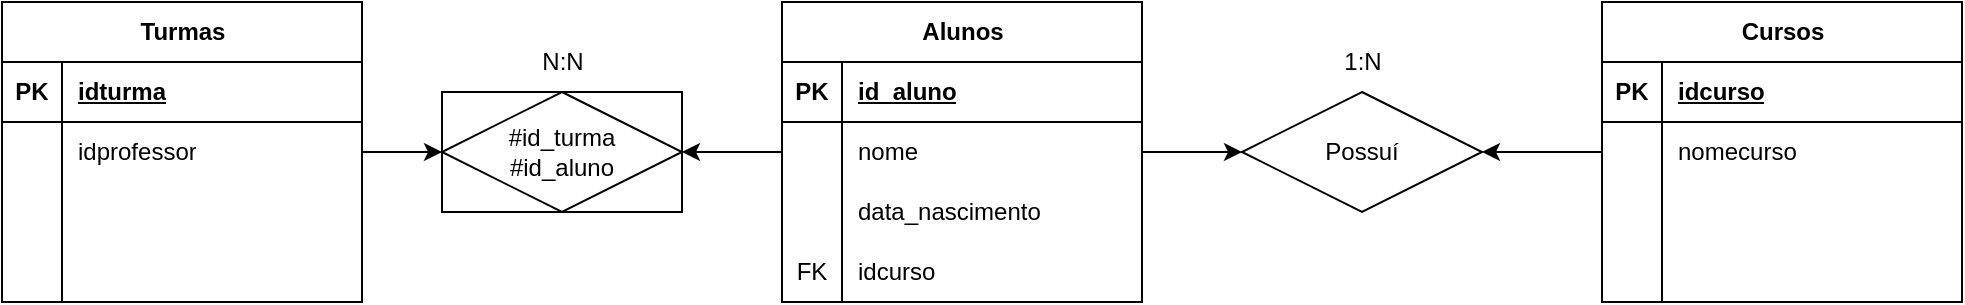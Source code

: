 <mxfile version="24.2.5" type="github">
  <diagram id="R2lEEEUBdFMjLlhIrx00" name="Page-1">
    <mxGraphModel dx="1249" dy="505" grid="1" gridSize="10" guides="1" tooltips="1" connect="1" arrows="1" fold="1" page="1" pageScale="1" pageWidth="850" pageHeight="1100" math="0" shadow="0" extFonts="Permanent Marker^https://fonts.googleapis.com/css?family=Permanent+Marker">
      <root>
        <mxCell id="0" />
        <mxCell id="1" parent="0" />
        <mxCell id="EQeM3KZM879ghLlxWwIe-1" value="Turmas" style="shape=table;startSize=30;container=1;collapsible=1;childLayout=tableLayout;fixedRows=1;rowLines=0;fontStyle=1;align=center;resizeLast=1;html=1;" parent="1" vertex="1">
          <mxGeometry y="80" width="180" height="150" as="geometry" />
        </mxCell>
        <mxCell id="EQeM3KZM879ghLlxWwIe-2" value="" style="shape=tableRow;horizontal=0;startSize=0;swimlaneHead=0;swimlaneBody=0;fillColor=none;collapsible=0;dropTarget=0;points=[[0,0.5],[1,0.5]];portConstraint=eastwest;top=0;left=0;right=0;bottom=1;" parent="EQeM3KZM879ghLlxWwIe-1" vertex="1">
          <mxGeometry y="30" width="180" height="30" as="geometry" />
        </mxCell>
        <mxCell id="EQeM3KZM879ghLlxWwIe-3" value="PK" style="shape=partialRectangle;connectable=0;fillColor=none;top=0;left=0;bottom=0;right=0;fontStyle=1;overflow=hidden;whiteSpace=wrap;html=1;" parent="EQeM3KZM879ghLlxWwIe-2" vertex="1">
          <mxGeometry width="30" height="30" as="geometry">
            <mxRectangle width="30" height="30" as="alternateBounds" />
          </mxGeometry>
        </mxCell>
        <mxCell id="EQeM3KZM879ghLlxWwIe-4" value="idturma" style="shape=partialRectangle;connectable=0;fillColor=none;top=0;left=0;bottom=0;right=0;align=left;spacingLeft=6;fontStyle=5;overflow=hidden;whiteSpace=wrap;html=1;" parent="EQeM3KZM879ghLlxWwIe-2" vertex="1">
          <mxGeometry x="30" width="150" height="30" as="geometry">
            <mxRectangle width="150" height="30" as="alternateBounds" />
          </mxGeometry>
        </mxCell>
        <mxCell id="EQeM3KZM879ghLlxWwIe-5" value="" style="shape=tableRow;horizontal=0;startSize=0;swimlaneHead=0;swimlaneBody=0;fillColor=none;collapsible=0;dropTarget=0;points=[[0,0.5],[1,0.5]];portConstraint=eastwest;top=0;left=0;right=0;bottom=0;" parent="EQeM3KZM879ghLlxWwIe-1" vertex="1">
          <mxGeometry y="60" width="180" height="30" as="geometry" />
        </mxCell>
        <mxCell id="EQeM3KZM879ghLlxWwIe-6" value="" style="shape=partialRectangle;connectable=0;fillColor=none;top=0;left=0;bottom=0;right=0;editable=1;overflow=hidden;whiteSpace=wrap;html=1;" parent="EQeM3KZM879ghLlxWwIe-5" vertex="1">
          <mxGeometry width="30" height="30" as="geometry">
            <mxRectangle width="30" height="30" as="alternateBounds" />
          </mxGeometry>
        </mxCell>
        <mxCell id="EQeM3KZM879ghLlxWwIe-7" value="idprofessor" style="shape=partialRectangle;connectable=0;fillColor=none;top=0;left=0;bottom=0;right=0;align=left;spacingLeft=6;overflow=hidden;whiteSpace=wrap;html=1;" parent="EQeM3KZM879ghLlxWwIe-5" vertex="1">
          <mxGeometry x="30" width="150" height="30" as="geometry">
            <mxRectangle width="150" height="30" as="alternateBounds" />
          </mxGeometry>
        </mxCell>
        <mxCell id="EQeM3KZM879ghLlxWwIe-8" value="" style="shape=tableRow;horizontal=0;startSize=0;swimlaneHead=0;swimlaneBody=0;fillColor=none;collapsible=0;dropTarget=0;points=[[0,0.5],[1,0.5]];portConstraint=eastwest;top=0;left=0;right=0;bottom=0;" parent="EQeM3KZM879ghLlxWwIe-1" vertex="1">
          <mxGeometry y="90" width="180" height="30" as="geometry" />
        </mxCell>
        <mxCell id="EQeM3KZM879ghLlxWwIe-9" value="" style="shape=partialRectangle;connectable=0;fillColor=none;top=0;left=0;bottom=0;right=0;editable=1;overflow=hidden;whiteSpace=wrap;html=1;" parent="EQeM3KZM879ghLlxWwIe-8" vertex="1">
          <mxGeometry width="30" height="30" as="geometry">
            <mxRectangle width="30" height="30" as="alternateBounds" />
          </mxGeometry>
        </mxCell>
        <mxCell id="EQeM3KZM879ghLlxWwIe-10" value="" style="shape=partialRectangle;connectable=0;fillColor=none;top=0;left=0;bottom=0;right=0;align=left;spacingLeft=6;overflow=hidden;whiteSpace=wrap;html=1;" parent="EQeM3KZM879ghLlxWwIe-8" vertex="1">
          <mxGeometry x="30" width="150" height="30" as="geometry">
            <mxRectangle width="150" height="30" as="alternateBounds" />
          </mxGeometry>
        </mxCell>
        <mxCell id="EQeM3KZM879ghLlxWwIe-11" value="" style="shape=tableRow;horizontal=0;startSize=0;swimlaneHead=0;swimlaneBody=0;fillColor=none;collapsible=0;dropTarget=0;points=[[0,0.5],[1,0.5]];portConstraint=eastwest;top=0;left=0;right=0;bottom=0;" parent="EQeM3KZM879ghLlxWwIe-1" vertex="1">
          <mxGeometry y="120" width="180" height="30" as="geometry" />
        </mxCell>
        <mxCell id="EQeM3KZM879ghLlxWwIe-12" value="" style="shape=partialRectangle;connectable=0;fillColor=none;top=0;left=0;bottom=0;right=0;editable=1;overflow=hidden;whiteSpace=wrap;html=1;" parent="EQeM3KZM879ghLlxWwIe-11" vertex="1">
          <mxGeometry width="30" height="30" as="geometry">
            <mxRectangle width="30" height="30" as="alternateBounds" />
          </mxGeometry>
        </mxCell>
        <mxCell id="EQeM3KZM879ghLlxWwIe-13" value="" style="shape=partialRectangle;connectable=0;fillColor=none;top=0;left=0;bottom=0;right=0;align=left;spacingLeft=6;overflow=hidden;whiteSpace=wrap;html=1;" parent="EQeM3KZM879ghLlxWwIe-11" vertex="1">
          <mxGeometry x="30" width="150" height="30" as="geometry">
            <mxRectangle width="150" height="30" as="alternateBounds" />
          </mxGeometry>
        </mxCell>
        <mxCell id="EQeM3KZM879ghLlxWwIe-47" style="edgeStyle=orthogonalEdgeStyle;rounded=0;orthogonalLoop=1;jettySize=auto;html=1;entryX=1;entryY=0.5;entryDx=0;entryDy=0;" parent="1" source="EQeM3KZM879ghLlxWwIe-14" edge="1">
          <mxGeometry relative="1" as="geometry">
            <mxPoint x="340" y="155" as="targetPoint" />
          </mxGeometry>
        </mxCell>
        <mxCell id="EQeM3KZM879ghLlxWwIe-14" value="Alunos" style="shape=table;startSize=30;container=1;collapsible=1;childLayout=tableLayout;fixedRows=1;rowLines=0;fontStyle=1;align=center;resizeLast=1;html=1;" parent="1" vertex="1">
          <mxGeometry x="390" y="80" width="180" height="150" as="geometry" />
        </mxCell>
        <mxCell id="EQeM3KZM879ghLlxWwIe-15" value="" style="shape=tableRow;horizontal=0;startSize=0;swimlaneHead=0;swimlaneBody=0;fillColor=none;collapsible=0;dropTarget=0;points=[[0,0.5],[1,0.5]];portConstraint=eastwest;top=0;left=0;right=0;bottom=1;" parent="EQeM3KZM879ghLlxWwIe-14" vertex="1">
          <mxGeometry y="30" width="180" height="30" as="geometry" />
        </mxCell>
        <mxCell id="EQeM3KZM879ghLlxWwIe-16" value="PK" style="shape=partialRectangle;connectable=0;fillColor=none;top=0;left=0;bottom=0;right=0;fontStyle=1;overflow=hidden;whiteSpace=wrap;html=1;" parent="EQeM3KZM879ghLlxWwIe-15" vertex="1">
          <mxGeometry width="30" height="30" as="geometry">
            <mxRectangle width="30" height="30" as="alternateBounds" />
          </mxGeometry>
        </mxCell>
        <mxCell id="EQeM3KZM879ghLlxWwIe-17" value="id_aluno" style="shape=partialRectangle;connectable=0;fillColor=none;top=0;left=0;bottom=0;right=0;align=left;spacingLeft=6;fontStyle=5;overflow=hidden;whiteSpace=wrap;html=1;" parent="EQeM3KZM879ghLlxWwIe-15" vertex="1">
          <mxGeometry x="30" width="150" height="30" as="geometry">
            <mxRectangle width="150" height="30" as="alternateBounds" />
          </mxGeometry>
        </mxCell>
        <mxCell id="EQeM3KZM879ghLlxWwIe-18" value="" style="shape=tableRow;horizontal=0;startSize=0;swimlaneHead=0;swimlaneBody=0;fillColor=none;collapsible=0;dropTarget=0;points=[[0,0.5],[1,0.5]];portConstraint=eastwest;top=0;left=0;right=0;bottom=0;" parent="EQeM3KZM879ghLlxWwIe-14" vertex="1">
          <mxGeometry y="60" width="180" height="30" as="geometry" />
        </mxCell>
        <mxCell id="EQeM3KZM879ghLlxWwIe-19" value="" style="shape=partialRectangle;connectable=0;fillColor=none;top=0;left=0;bottom=0;right=0;editable=1;overflow=hidden;whiteSpace=wrap;html=1;" parent="EQeM3KZM879ghLlxWwIe-18" vertex="1">
          <mxGeometry width="30" height="30" as="geometry">
            <mxRectangle width="30" height="30" as="alternateBounds" />
          </mxGeometry>
        </mxCell>
        <mxCell id="EQeM3KZM879ghLlxWwIe-20" value="nome" style="shape=partialRectangle;connectable=0;fillColor=none;top=0;left=0;bottom=0;right=0;align=left;spacingLeft=6;overflow=hidden;whiteSpace=wrap;html=1;" parent="EQeM3KZM879ghLlxWwIe-18" vertex="1">
          <mxGeometry x="30" width="150" height="30" as="geometry">
            <mxRectangle width="150" height="30" as="alternateBounds" />
          </mxGeometry>
        </mxCell>
        <mxCell id="EQeM3KZM879ghLlxWwIe-21" value="" style="shape=tableRow;horizontal=0;startSize=0;swimlaneHead=0;swimlaneBody=0;fillColor=none;collapsible=0;dropTarget=0;points=[[0,0.5],[1,0.5]];portConstraint=eastwest;top=0;left=0;right=0;bottom=0;" parent="EQeM3KZM879ghLlxWwIe-14" vertex="1">
          <mxGeometry y="90" width="180" height="30" as="geometry" />
        </mxCell>
        <mxCell id="EQeM3KZM879ghLlxWwIe-22" value="" style="shape=partialRectangle;connectable=0;fillColor=none;top=0;left=0;bottom=0;right=0;editable=1;overflow=hidden;whiteSpace=wrap;html=1;" parent="EQeM3KZM879ghLlxWwIe-21" vertex="1">
          <mxGeometry width="30" height="30" as="geometry">
            <mxRectangle width="30" height="30" as="alternateBounds" />
          </mxGeometry>
        </mxCell>
        <mxCell id="EQeM3KZM879ghLlxWwIe-23" value="data_nascimento" style="shape=partialRectangle;connectable=0;fillColor=none;top=0;left=0;bottom=0;right=0;align=left;spacingLeft=6;overflow=hidden;whiteSpace=wrap;html=1;" parent="EQeM3KZM879ghLlxWwIe-21" vertex="1">
          <mxGeometry x="30" width="150" height="30" as="geometry">
            <mxRectangle width="150" height="30" as="alternateBounds" />
          </mxGeometry>
        </mxCell>
        <mxCell id="EQeM3KZM879ghLlxWwIe-24" value="" style="shape=tableRow;horizontal=0;startSize=0;swimlaneHead=0;swimlaneBody=0;fillColor=none;collapsible=0;dropTarget=0;points=[[0,0.5],[1,0.5]];portConstraint=eastwest;top=0;left=0;right=0;bottom=0;" parent="EQeM3KZM879ghLlxWwIe-14" vertex="1">
          <mxGeometry y="120" width="180" height="30" as="geometry" />
        </mxCell>
        <mxCell id="EQeM3KZM879ghLlxWwIe-25" value="FK" style="shape=partialRectangle;connectable=0;fillColor=none;top=0;left=0;bottom=0;right=0;editable=1;overflow=hidden;whiteSpace=wrap;html=1;" parent="EQeM3KZM879ghLlxWwIe-24" vertex="1">
          <mxGeometry width="30" height="30" as="geometry">
            <mxRectangle width="30" height="30" as="alternateBounds" />
          </mxGeometry>
        </mxCell>
        <mxCell id="EQeM3KZM879ghLlxWwIe-26" value="idcurso" style="shape=partialRectangle;connectable=0;fillColor=none;top=0;left=0;bottom=0;right=0;align=left;spacingLeft=6;overflow=hidden;whiteSpace=wrap;html=1;" parent="EQeM3KZM879ghLlxWwIe-24" vertex="1">
          <mxGeometry x="30" width="150" height="30" as="geometry">
            <mxRectangle width="150" height="30" as="alternateBounds" />
          </mxGeometry>
        </mxCell>
        <mxCell id="EQeM3KZM879ghLlxWwIe-49" style="edgeStyle=orthogonalEdgeStyle;rounded=0;orthogonalLoop=1;jettySize=auto;html=1;entryX=1;entryY=0.5;entryDx=0;entryDy=0;" parent="1" source="EQeM3KZM879ghLlxWwIe-27" target="EQeM3KZM879ghLlxWwIe-45" edge="1">
          <mxGeometry relative="1" as="geometry" />
        </mxCell>
        <mxCell id="EQeM3KZM879ghLlxWwIe-27" value="Cursos" style="shape=table;startSize=30;container=1;collapsible=1;childLayout=tableLayout;fixedRows=1;rowLines=0;fontStyle=1;align=center;resizeLast=1;html=1;" parent="1" vertex="1">
          <mxGeometry x="800" y="80" width="180" height="150" as="geometry" />
        </mxCell>
        <mxCell id="EQeM3KZM879ghLlxWwIe-28" value="" style="shape=tableRow;horizontal=0;startSize=0;swimlaneHead=0;swimlaneBody=0;fillColor=none;collapsible=0;dropTarget=0;points=[[0,0.5],[1,0.5]];portConstraint=eastwest;top=0;left=0;right=0;bottom=1;" parent="EQeM3KZM879ghLlxWwIe-27" vertex="1">
          <mxGeometry y="30" width="180" height="30" as="geometry" />
        </mxCell>
        <mxCell id="EQeM3KZM879ghLlxWwIe-29" value="PK" style="shape=partialRectangle;connectable=0;fillColor=none;top=0;left=0;bottom=0;right=0;fontStyle=1;overflow=hidden;whiteSpace=wrap;html=1;" parent="EQeM3KZM879ghLlxWwIe-28" vertex="1">
          <mxGeometry width="30" height="30" as="geometry">
            <mxRectangle width="30" height="30" as="alternateBounds" />
          </mxGeometry>
        </mxCell>
        <mxCell id="EQeM3KZM879ghLlxWwIe-30" value="idcurso" style="shape=partialRectangle;connectable=0;fillColor=none;top=0;left=0;bottom=0;right=0;align=left;spacingLeft=6;fontStyle=5;overflow=hidden;whiteSpace=wrap;html=1;" parent="EQeM3KZM879ghLlxWwIe-28" vertex="1">
          <mxGeometry x="30" width="150" height="30" as="geometry">
            <mxRectangle width="150" height="30" as="alternateBounds" />
          </mxGeometry>
        </mxCell>
        <mxCell id="EQeM3KZM879ghLlxWwIe-31" value="" style="shape=tableRow;horizontal=0;startSize=0;swimlaneHead=0;swimlaneBody=0;fillColor=none;collapsible=0;dropTarget=0;points=[[0,0.5],[1,0.5]];portConstraint=eastwest;top=0;left=0;right=0;bottom=0;" parent="EQeM3KZM879ghLlxWwIe-27" vertex="1">
          <mxGeometry y="60" width="180" height="30" as="geometry" />
        </mxCell>
        <mxCell id="EQeM3KZM879ghLlxWwIe-32" value="" style="shape=partialRectangle;connectable=0;fillColor=none;top=0;left=0;bottom=0;right=0;editable=1;overflow=hidden;whiteSpace=wrap;html=1;" parent="EQeM3KZM879ghLlxWwIe-31" vertex="1">
          <mxGeometry width="30" height="30" as="geometry">
            <mxRectangle width="30" height="30" as="alternateBounds" />
          </mxGeometry>
        </mxCell>
        <mxCell id="EQeM3KZM879ghLlxWwIe-33" value="nomecurso" style="shape=partialRectangle;connectable=0;fillColor=none;top=0;left=0;bottom=0;right=0;align=left;spacingLeft=6;overflow=hidden;whiteSpace=wrap;html=1;" parent="EQeM3KZM879ghLlxWwIe-31" vertex="1">
          <mxGeometry x="30" width="150" height="30" as="geometry">
            <mxRectangle width="150" height="30" as="alternateBounds" />
          </mxGeometry>
        </mxCell>
        <mxCell id="EQeM3KZM879ghLlxWwIe-34" value="" style="shape=tableRow;horizontal=0;startSize=0;swimlaneHead=0;swimlaneBody=0;fillColor=none;collapsible=0;dropTarget=0;points=[[0,0.5],[1,0.5]];portConstraint=eastwest;top=0;left=0;right=0;bottom=0;" parent="EQeM3KZM879ghLlxWwIe-27" vertex="1">
          <mxGeometry y="90" width="180" height="30" as="geometry" />
        </mxCell>
        <mxCell id="EQeM3KZM879ghLlxWwIe-35" value="" style="shape=partialRectangle;connectable=0;fillColor=none;top=0;left=0;bottom=0;right=0;editable=1;overflow=hidden;whiteSpace=wrap;html=1;" parent="EQeM3KZM879ghLlxWwIe-34" vertex="1">
          <mxGeometry width="30" height="30" as="geometry">
            <mxRectangle width="30" height="30" as="alternateBounds" />
          </mxGeometry>
        </mxCell>
        <mxCell id="EQeM3KZM879ghLlxWwIe-36" value="" style="shape=partialRectangle;connectable=0;fillColor=none;top=0;left=0;bottom=0;right=0;align=left;spacingLeft=6;overflow=hidden;whiteSpace=wrap;html=1;" parent="EQeM3KZM879ghLlxWwIe-34" vertex="1">
          <mxGeometry x="30" width="150" height="30" as="geometry">
            <mxRectangle width="150" height="30" as="alternateBounds" />
          </mxGeometry>
        </mxCell>
        <mxCell id="EQeM3KZM879ghLlxWwIe-37" value="" style="shape=tableRow;horizontal=0;startSize=0;swimlaneHead=0;swimlaneBody=0;fillColor=none;collapsible=0;dropTarget=0;points=[[0,0.5],[1,0.5]];portConstraint=eastwest;top=0;left=0;right=0;bottom=0;" parent="EQeM3KZM879ghLlxWwIe-27" vertex="1">
          <mxGeometry y="120" width="180" height="30" as="geometry" />
        </mxCell>
        <mxCell id="EQeM3KZM879ghLlxWwIe-38" value="" style="shape=partialRectangle;connectable=0;fillColor=none;top=0;left=0;bottom=0;right=0;editable=1;overflow=hidden;whiteSpace=wrap;html=1;" parent="EQeM3KZM879ghLlxWwIe-37" vertex="1">
          <mxGeometry width="30" height="30" as="geometry">
            <mxRectangle width="30" height="30" as="alternateBounds" />
          </mxGeometry>
        </mxCell>
        <mxCell id="EQeM3KZM879ghLlxWwIe-39" value="" style="shape=partialRectangle;connectable=0;fillColor=none;top=0;left=0;bottom=0;right=0;align=left;spacingLeft=6;overflow=hidden;whiteSpace=wrap;html=1;" parent="EQeM3KZM879ghLlxWwIe-37" vertex="1">
          <mxGeometry x="30" width="150" height="30" as="geometry">
            <mxRectangle width="150" height="30" as="alternateBounds" />
          </mxGeometry>
        </mxCell>
        <mxCell id="EQeM3KZM879ghLlxWwIe-45" value="Possuí" style="shape=rhombus;perimeter=rhombusPerimeter;whiteSpace=wrap;html=1;align=center;" parent="1" vertex="1">
          <mxGeometry x="620" y="125" width="120" height="60" as="geometry" />
        </mxCell>
        <mxCell id="EQeM3KZM879ghLlxWwIe-46" style="edgeStyle=orthogonalEdgeStyle;rounded=0;orthogonalLoop=1;jettySize=auto;html=1;entryX=0;entryY=0.5;entryDx=0;entryDy=0;" parent="1" source="EQeM3KZM879ghLlxWwIe-5" edge="1">
          <mxGeometry relative="1" as="geometry">
            <mxPoint x="220" y="155" as="targetPoint" />
          </mxGeometry>
        </mxCell>
        <mxCell id="EQeM3KZM879ghLlxWwIe-48" style="edgeStyle=orthogonalEdgeStyle;rounded=0;orthogonalLoop=1;jettySize=auto;html=1;entryX=0;entryY=0.5;entryDx=0;entryDy=0;" parent="1" source="EQeM3KZM879ghLlxWwIe-18" target="EQeM3KZM879ghLlxWwIe-45" edge="1">
          <mxGeometry relative="1" as="geometry" />
        </mxCell>
        <mxCell id="EQeM3KZM879ghLlxWwIe-52" value="" style="rounded=0;whiteSpace=wrap;html=1;" parent="1" vertex="1">
          <mxGeometry x="220" y="125" width="120" height="60" as="geometry" />
        </mxCell>
        <mxCell id="EQeM3KZM879ghLlxWwIe-53" value="#id_turma&lt;div&gt;#id_aluno&lt;/div&gt;" style="shape=rhombus;perimeter=rhombusPerimeter;whiteSpace=wrap;html=1;align=center;" parent="1" vertex="1">
          <mxGeometry x="220" y="125" width="120" height="60" as="geometry" />
        </mxCell>
        <mxCell id="EQeM3KZM879ghLlxWwIe-54" value="N:N" style="text;html=1;align=center;verticalAlign=middle;resizable=0;points=[];autosize=1;strokeColor=none;fillColor=none;" parent="1" vertex="1">
          <mxGeometry x="260" y="95" width="40" height="30" as="geometry" />
        </mxCell>
        <mxCell id="EQeM3KZM879ghLlxWwIe-55" value="1:N" style="text;html=1;align=center;verticalAlign=middle;resizable=0;points=[];autosize=1;strokeColor=none;fillColor=none;" parent="1" vertex="1">
          <mxGeometry x="660" y="95" width="40" height="30" as="geometry" />
        </mxCell>
      </root>
    </mxGraphModel>
  </diagram>
</mxfile>
